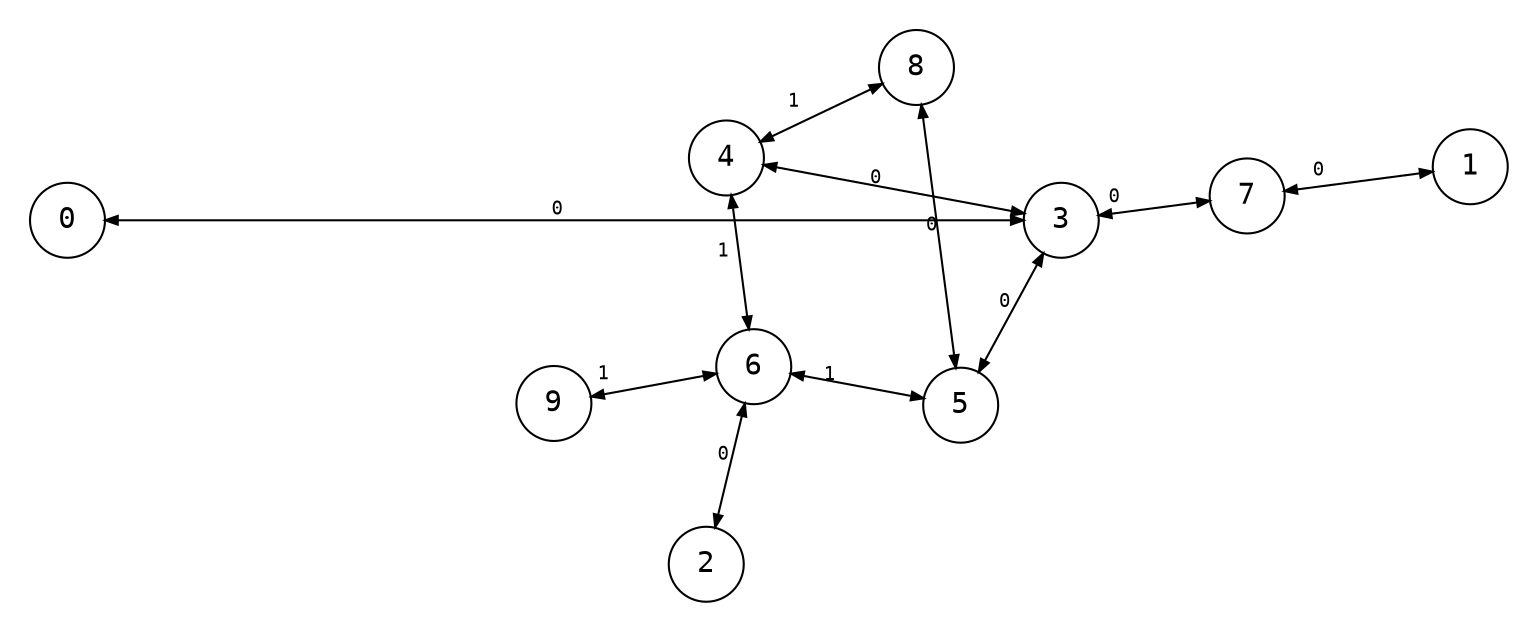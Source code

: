 digraph {
    node [shape=circle, fontname="monospace"];
    edge [arrowsize=0.6, fontname="monospace", fontsize=9];
    layout=circo;
    normalize=true;
    pad=0.2;

    0 -> {3} [dir=both, label="0", color="#bbb"];
    1 -> {7} [dir=both, label="0   ", color="#bbb"];
    2 -> {6} [dir=both, label="0", color="#bbb"];
    3 -> {5} [dir=both, label=" 0", color="#bbb"];
    3 -> {4} [dir=both, label="  0 ", color="#bbb"];
    3 -> {7} [dir=both, label="0   ", color="#bbb"];
    4 -> {6} [dir=both, label="1 "];
    4 -> {8} [dir=both, label="                       1  "];
    5 -> {6} [dir=both, label="1  "];
    5 -> {8} [dir=both, label="0", color="#bbb"];
    6 -> {9} [dir=both, label="1    "];
}